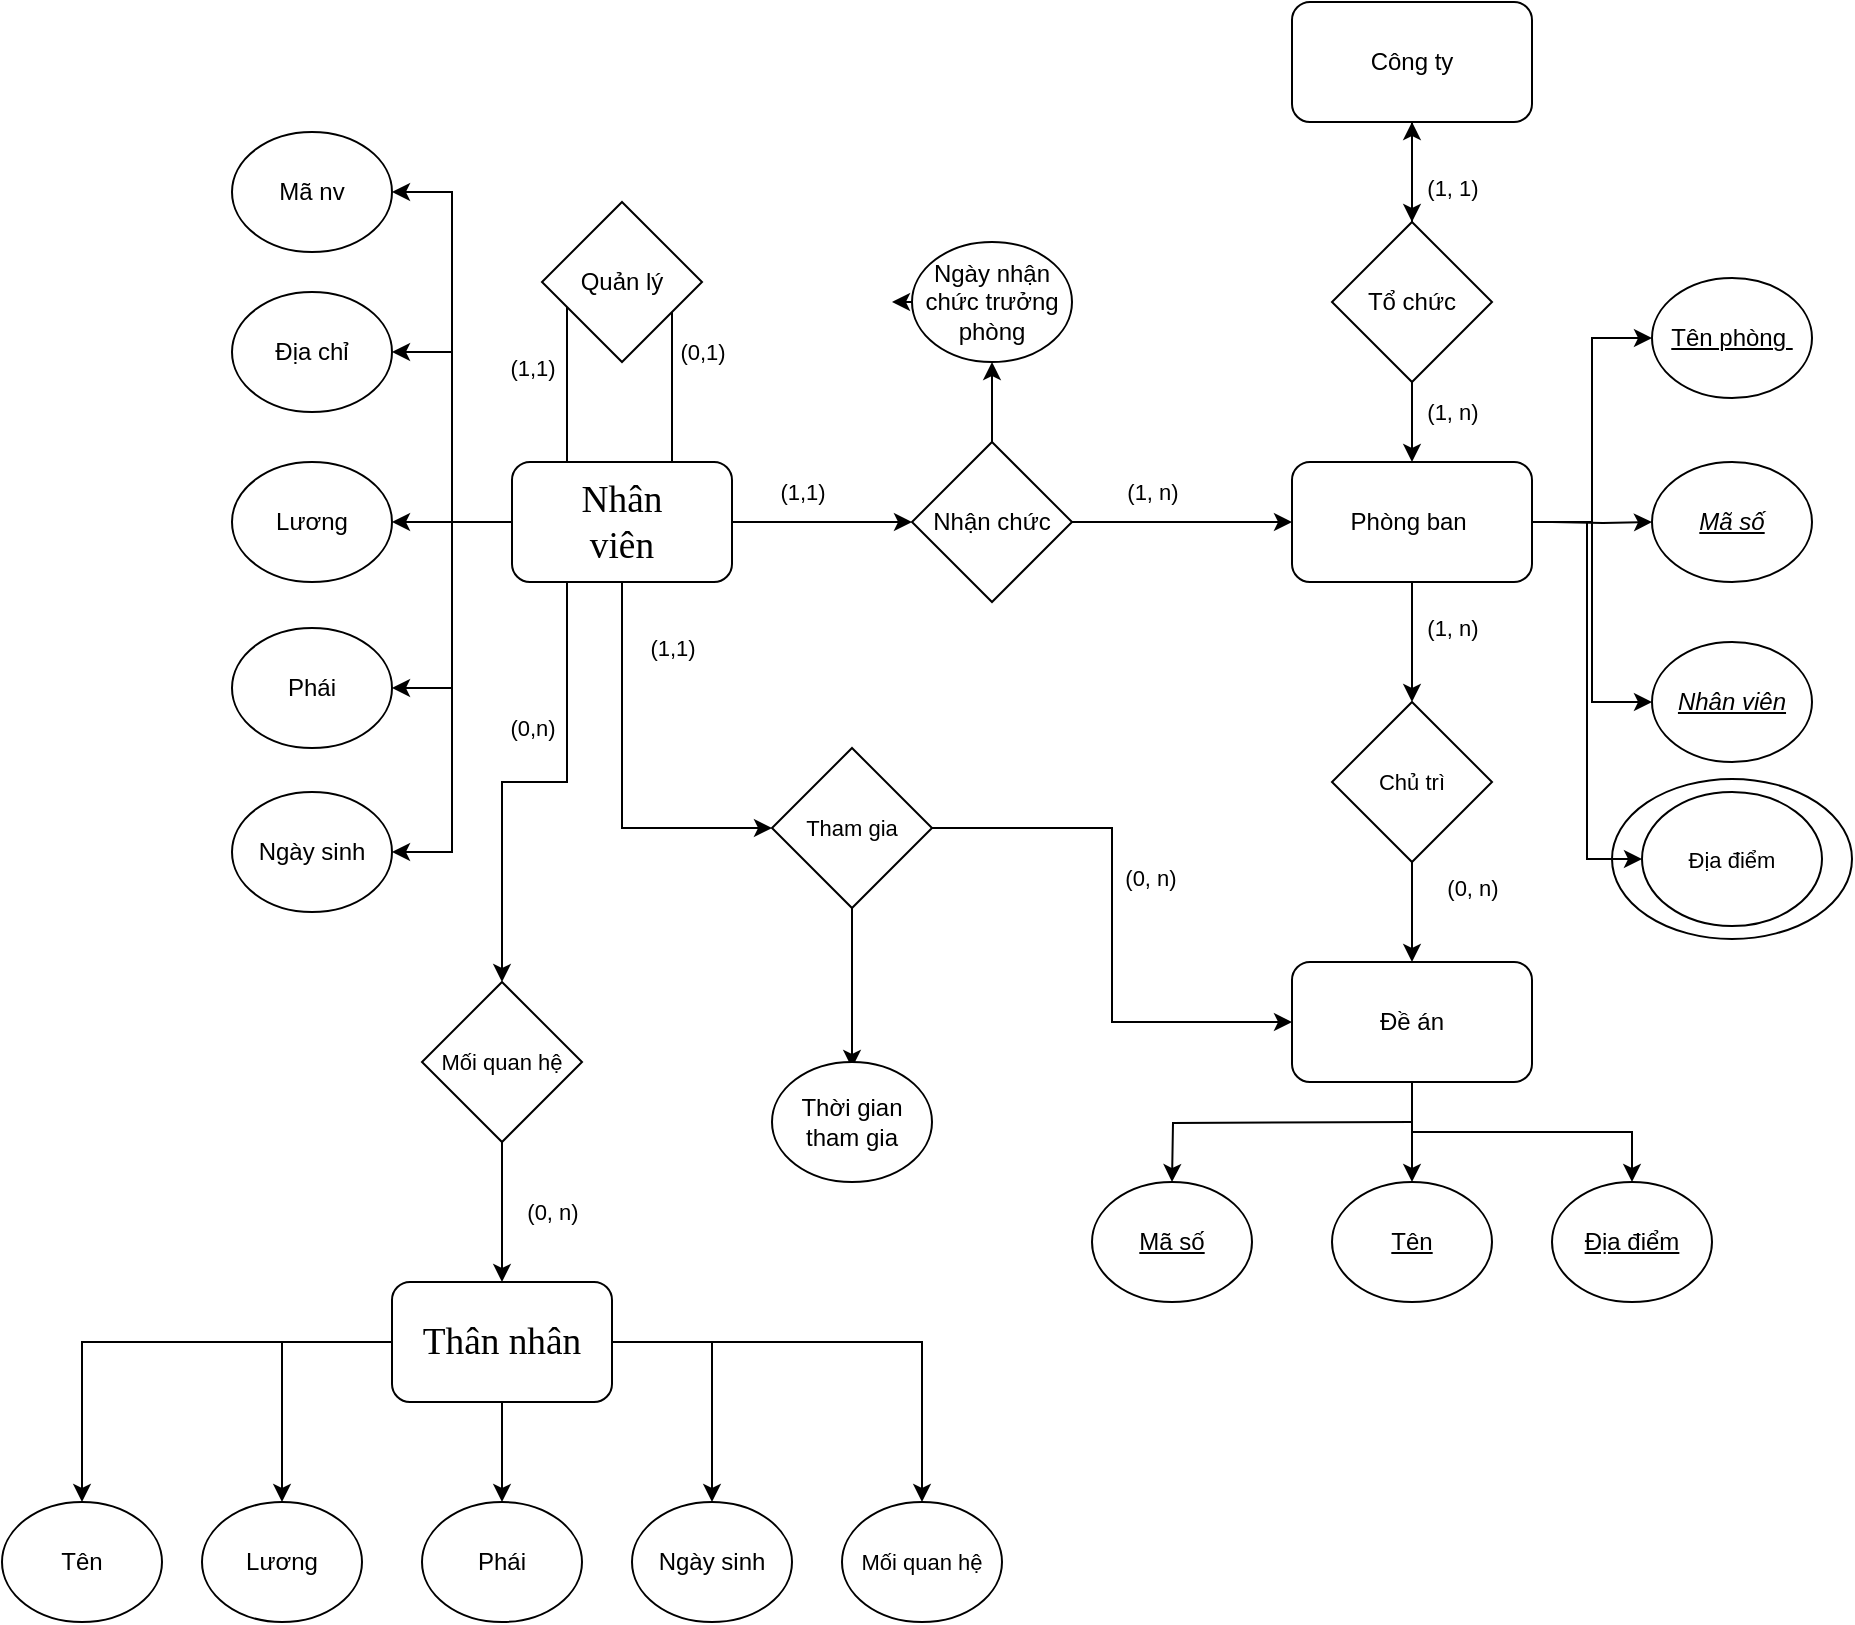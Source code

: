 <mxfile version="28.2.3">
  <diagram id="C5RBs43oDa-KdzZeNtuy" name="Page-1">
    <mxGraphModel dx="2316" dy="753" grid="1" gridSize="10" guides="1" tooltips="1" connect="1" arrows="1" fold="1" page="1" pageScale="1" pageWidth="827" pageHeight="1169" math="0" shadow="0">
      <root>
        <mxCell id="WIyWlLk6GJQsqaUBKTNV-0" />
        <mxCell id="WIyWlLk6GJQsqaUBKTNV-1" parent="WIyWlLk6GJQsqaUBKTNV-0" />
        <mxCell id="ZmpBna1umY-bwQ5UeYMQ-98" value="" style="ellipse;whiteSpace=wrap;html=1;fontFamily=Helvetica;fontSize=11;fontColor=default;labelBackgroundColor=default;" vertex="1" parent="WIyWlLk6GJQsqaUBKTNV-1">
          <mxGeometry x="670" y="428.5" width="120" height="80" as="geometry" />
        </mxCell>
        <mxCell id="ZmpBna1umY-bwQ5UeYMQ-10" value="" style="edgeStyle=orthogonalEdgeStyle;rounded=0;orthogonalLoop=1;jettySize=auto;html=1;" edge="1" parent="WIyWlLk6GJQsqaUBKTNV-1" target="ZmpBna1umY-bwQ5UeYMQ-7">
          <mxGeometry relative="1" as="geometry">
            <mxPoint x="640" y="300" as="sourcePoint" />
          </mxGeometry>
        </mxCell>
        <mxCell id="ZmpBna1umY-bwQ5UeYMQ-11" style="edgeStyle=orthogonalEdgeStyle;rounded=0;orthogonalLoop=1;jettySize=auto;html=1;entryX=0;entryY=0.5;entryDx=0;entryDy=0;" edge="1" parent="WIyWlLk6GJQsqaUBKTNV-1" source="ZmpBna1umY-bwQ5UeYMQ-0" target="ZmpBna1umY-bwQ5UeYMQ-6">
          <mxGeometry relative="1" as="geometry" />
        </mxCell>
        <mxCell id="ZmpBna1umY-bwQ5UeYMQ-12" style="edgeStyle=orthogonalEdgeStyle;rounded=0;orthogonalLoop=1;jettySize=auto;html=1;entryX=0;entryY=0.5;entryDx=0;entryDy=0;" edge="1" parent="WIyWlLk6GJQsqaUBKTNV-1" source="ZmpBna1umY-bwQ5UeYMQ-0" target="ZmpBna1umY-bwQ5UeYMQ-8">
          <mxGeometry relative="1" as="geometry" />
        </mxCell>
        <mxCell id="ZmpBna1umY-bwQ5UeYMQ-34" style="edgeStyle=orthogonalEdgeStyle;shape=connector;rounded=0;orthogonalLoop=1;jettySize=auto;html=1;strokeColor=default;align=center;verticalAlign=middle;fontFamily=Helvetica;fontSize=11;fontColor=default;labelBackgroundColor=default;endArrow=classic;" edge="1" parent="WIyWlLk6GJQsqaUBKTNV-1" source="ZmpBna1umY-bwQ5UeYMQ-0">
          <mxGeometry relative="1" as="geometry">
            <mxPoint x="570" y="390" as="targetPoint" />
          </mxGeometry>
        </mxCell>
        <mxCell id="ZmpBna1umY-bwQ5UeYMQ-97" style="edgeStyle=orthogonalEdgeStyle;shape=connector;rounded=0;orthogonalLoop=1;jettySize=auto;html=1;entryX=0;entryY=0.5;entryDx=0;entryDy=0;strokeColor=default;align=center;verticalAlign=middle;fontFamily=Helvetica;fontSize=11;fontColor=default;labelBackgroundColor=default;endArrow=classic;" edge="1" parent="WIyWlLk6GJQsqaUBKTNV-1" source="ZmpBna1umY-bwQ5UeYMQ-0" target="ZmpBna1umY-bwQ5UeYMQ-96">
          <mxGeometry relative="1" as="geometry" />
        </mxCell>
        <mxCell id="ZmpBna1umY-bwQ5UeYMQ-0" value="Phòng ban&amp;nbsp;" style="rounded=1;whiteSpace=wrap;html=1;" vertex="1" parent="WIyWlLk6GJQsqaUBKTNV-1">
          <mxGeometry x="510" y="270" width="120" height="60" as="geometry" />
        </mxCell>
        <mxCell id="ZmpBna1umY-bwQ5UeYMQ-42" value="" style="edgeStyle=orthogonalEdgeStyle;shape=connector;rounded=0;orthogonalLoop=1;jettySize=auto;html=1;strokeColor=default;align=center;verticalAlign=middle;fontFamily=Helvetica;fontSize=11;fontColor=default;labelBackgroundColor=default;endArrow=classic;" edge="1" parent="WIyWlLk6GJQsqaUBKTNV-1" source="ZmpBna1umY-bwQ5UeYMQ-1" target="ZmpBna1umY-bwQ5UeYMQ-39">
          <mxGeometry relative="1" as="geometry">
            <Array as="points">
              <mxPoint x="570" y="610" />
              <mxPoint x="570" y="610" />
            </Array>
          </mxGeometry>
        </mxCell>
        <mxCell id="ZmpBna1umY-bwQ5UeYMQ-45" style="edgeStyle=orthogonalEdgeStyle;shape=connector;rounded=0;orthogonalLoop=1;jettySize=auto;html=1;exitX=0.5;exitY=1;exitDx=0;exitDy=0;strokeColor=default;align=center;verticalAlign=middle;fontFamily=Helvetica;fontSize=11;fontColor=default;labelBackgroundColor=default;endArrow=classic;" edge="1" parent="WIyWlLk6GJQsqaUBKTNV-1" source="ZmpBna1umY-bwQ5UeYMQ-1" target="ZmpBna1umY-bwQ5UeYMQ-41">
          <mxGeometry relative="1" as="geometry" />
        </mxCell>
        <mxCell id="ZmpBna1umY-bwQ5UeYMQ-46" style="edgeStyle=orthogonalEdgeStyle;shape=connector;rounded=0;orthogonalLoop=1;jettySize=auto;html=1;strokeColor=default;align=center;verticalAlign=middle;fontFamily=Helvetica;fontSize=11;fontColor=default;labelBackgroundColor=default;endArrow=classic;" edge="1" parent="WIyWlLk6GJQsqaUBKTNV-1">
          <mxGeometry relative="1" as="geometry">
            <mxPoint x="450" y="630" as="targetPoint" />
            <mxPoint x="570" y="600" as="sourcePoint" />
          </mxGeometry>
        </mxCell>
        <mxCell id="ZmpBna1umY-bwQ5UeYMQ-1" value="Đề án" style="rounded=1;whiteSpace=wrap;html=1;" vertex="1" parent="WIyWlLk6GJQsqaUBKTNV-1">
          <mxGeometry x="510" y="520" width="120" height="60" as="geometry" />
        </mxCell>
        <mxCell id="ZmpBna1umY-bwQ5UeYMQ-15" style="edgeStyle=orthogonalEdgeStyle;rounded=0;orthogonalLoop=1;jettySize=auto;html=1;" edge="1" parent="WIyWlLk6GJQsqaUBKTNV-1" source="ZmpBna1umY-bwQ5UeYMQ-2" target="ZmpBna1umY-bwQ5UeYMQ-14">
          <mxGeometry relative="1" as="geometry" />
        </mxCell>
        <mxCell id="ZmpBna1umY-bwQ5UeYMQ-52" value="" style="edgeStyle=orthogonalEdgeStyle;shape=connector;rounded=0;orthogonalLoop=1;jettySize=auto;html=1;strokeColor=default;align=center;verticalAlign=middle;fontFamily=Helvetica;fontSize=11;fontColor=default;labelBackgroundColor=default;endArrow=classic;" edge="1" parent="WIyWlLk6GJQsqaUBKTNV-1" source="ZmpBna1umY-bwQ5UeYMQ-2" target="ZmpBna1umY-bwQ5UeYMQ-49">
          <mxGeometry relative="1" as="geometry" />
        </mxCell>
        <mxCell id="ZmpBna1umY-bwQ5UeYMQ-53" style="edgeStyle=orthogonalEdgeStyle;shape=connector;rounded=0;orthogonalLoop=1;jettySize=auto;html=1;entryX=1;entryY=0.5;entryDx=0;entryDy=0;strokeColor=default;align=center;verticalAlign=middle;fontFamily=Helvetica;fontSize=11;fontColor=default;labelBackgroundColor=default;endArrow=classic;" edge="1" parent="WIyWlLk6GJQsqaUBKTNV-1" source="ZmpBna1umY-bwQ5UeYMQ-2" target="ZmpBna1umY-bwQ5UeYMQ-48">
          <mxGeometry relative="1" as="geometry" />
        </mxCell>
        <mxCell id="ZmpBna1umY-bwQ5UeYMQ-54" style="edgeStyle=orthogonalEdgeStyle;shape=connector;rounded=0;orthogonalLoop=1;jettySize=auto;html=1;entryX=1;entryY=0.5;entryDx=0;entryDy=0;strokeColor=default;align=center;verticalAlign=middle;fontFamily=Helvetica;fontSize=11;fontColor=default;labelBackgroundColor=default;endArrow=classic;" edge="1" parent="WIyWlLk6GJQsqaUBKTNV-1" source="ZmpBna1umY-bwQ5UeYMQ-2" target="ZmpBna1umY-bwQ5UeYMQ-50">
          <mxGeometry relative="1" as="geometry" />
        </mxCell>
        <mxCell id="ZmpBna1umY-bwQ5UeYMQ-55" style="edgeStyle=orthogonalEdgeStyle;shape=connector;rounded=0;orthogonalLoop=1;jettySize=auto;html=1;entryX=1;entryY=0.5;entryDx=0;entryDy=0;strokeColor=default;align=center;verticalAlign=middle;fontFamily=Helvetica;fontSize=11;fontColor=default;labelBackgroundColor=default;endArrow=classic;" edge="1" parent="WIyWlLk6GJQsqaUBKTNV-1" source="ZmpBna1umY-bwQ5UeYMQ-2" target="ZmpBna1umY-bwQ5UeYMQ-47">
          <mxGeometry relative="1" as="geometry" />
        </mxCell>
        <mxCell id="ZmpBna1umY-bwQ5UeYMQ-56" style="edgeStyle=orthogonalEdgeStyle;shape=connector;rounded=0;orthogonalLoop=1;jettySize=auto;html=1;entryX=1;entryY=0.5;entryDx=0;entryDy=0;strokeColor=default;align=center;verticalAlign=middle;fontFamily=Helvetica;fontSize=11;fontColor=default;labelBackgroundColor=default;endArrow=classic;" edge="1" parent="WIyWlLk6GJQsqaUBKTNV-1" source="ZmpBna1umY-bwQ5UeYMQ-2" target="ZmpBna1umY-bwQ5UeYMQ-51">
          <mxGeometry relative="1" as="geometry" />
        </mxCell>
        <mxCell id="ZmpBna1umY-bwQ5UeYMQ-59" style="edgeStyle=orthogonalEdgeStyle;shape=connector;rounded=0;orthogonalLoop=1;jettySize=auto;html=1;entryX=0;entryY=0.5;entryDx=0;entryDy=0;strokeColor=default;align=center;verticalAlign=middle;fontFamily=Helvetica;fontSize=11;fontColor=default;labelBackgroundColor=default;endArrow=classic;" edge="1" parent="WIyWlLk6GJQsqaUBKTNV-1" source="ZmpBna1umY-bwQ5UeYMQ-2" target="ZmpBna1umY-bwQ5UeYMQ-58">
          <mxGeometry relative="1" as="geometry">
            <Array as="points">
              <mxPoint x="175" y="453" />
            </Array>
          </mxGeometry>
        </mxCell>
        <mxCell id="ZmpBna1umY-bwQ5UeYMQ-70" style="edgeStyle=orthogonalEdgeStyle;shape=connector;rounded=0;orthogonalLoop=1;jettySize=auto;html=1;entryX=0;entryY=0.5;entryDx=0;entryDy=0;strokeColor=default;align=center;verticalAlign=middle;fontFamily=Helvetica;fontSize=11;fontColor=default;labelBackgroundColor=default;endArrow=classic;exitX=0.25;exitY=0;exitDx=0;exitDy=0;" edge="1" parent="WIyWlLk6GJQsqaUBKTNV-1" source="ZmpBna1umY-bwQ5UeYMQ-2" target="ZmpBna1umY-bwQ5UeYMQ-68">
          <mxGeometry relative="1" as="geometry">
            <Array as="points">
              <mxPoint x="147" y="180" />
            </Array>
          </mxGeometry>
        </mxCell>
        <mxCell id="ZmpBna1umY-bwQ5UeYMQ-73" style="edgeStyle=orthogonalEdgeStyle;shape=connector;rounded=0;orthogonalLoop=1;jettySize=auto;html=1;entryX=1;entryY=0.5;entryDx=0;entryDy=0;strokeColor=default;align=center;verticalAlign=middle;fontFamily=Helvetica;fontSize=11;fontColor=default;labelBackgroundColor=default;endArrow=classic;" edge="1" parent="WIyWlLk6GJQsqaUBKTNV-1" source="ZmpBna1umY-bwQ5UeYMQ-2" target="ZmpBna1umY-bwQ5UeYMQ-68">
          <mxGeometry relative="1" as="geometry">
            <Array as="points">
              <mxPoint x="200" y="180" />
            </Array>
          </mxGeometry>
        </mxCell>
        <mxCell id="ZmpBna1umY-bwQ5UeYMQ-80" style="edgeStyle=orthogonalEdgeStyle;shape=connector;rounded=0;orthogonalLoop=1;jettySize=auto;html=1;exitX=0.25;exitY=1;exitDx=0;exitDy=0;entryX=0.5;entryY=0;entryDx=0;entryDy=0;strokeColor=default;align=center;verticalAlign=middle;fontFamily=Helvetica;fontSize=11;fontColor=default;labelBackgroundColor=default;endArrow=classic;" edge="1" parent="WIyWlLk6GJQsqaUBKTNV-1" source="ZmpBna1umY-bwQ5UeYMQ-2" target="ZmpBna1umY-bwQ5UeYMQ-79">
          <mxGeometry relative="1" as="geometry" />
        </mxCell>
        <mxCell id="ZmpBna1umY-bwQ5UeYMQ-2" value="&lt;span style=&quot;font-family: &amp;quot;Times New Roman&amp;quot;, serif; font-size: 18.667px;&quot;&gt;Nhân&lt;/span&gt;&lt;br style=&quot;font-family: &amp;quot;Times New Roman&amp;quot;, serif; font-size: 18.667px;&quot;&gt;&lt;span style=&quot;font-family: &amp;quot;Times New Roman&amp;quot;, serif; font-size: 18.667px;&quot;&gt;viên&lt;/span&gt;" style="rounded=1;whiteSpace=wrap;html=1;" vertex="1" parent="WIyWlLk6GJQsqaUBKTNV-1">
          <mxGeometry x="120" y="270" width="110" height="60" as="geometry" />
        </mxCell>
        <mxCell id="ZmpBna1umY-bwQ5UeYMQ-6" value="&lt;u&gt;Tên phòng&amp;nbsp;&lt;/u&gt;" style="ellipse;whiteSpace=wrap;html=1;" vertex="1" parent="WIyWlLk6GJQsqaUBKTNV-1">
          <mxGeometry x="690" y="178" width="80" height="60" as="geometry" />
        </mxCell>
        <mxCell id="ZmpBna1umY-bwQ5UeYMQ-7" value="&lt;i&gt;&lt;u&gt;Mã số&lt;/u&gt;&lt;/i&gt;" style="ellipse;whiteSpace=wrap;html=1;" vertex="1" parent="WIyWlLk6GJQsqaUBKTNV-1">
          <mxGeometry x="690" y="270" width="80" height="60" as="geometry" />
        </mxCell>
        <mxCell id="ZmpBna1umY-bwQ5UeYMQ-8" value="&lt;i&gt;&lt;u&gt;Nhân viên&lt;/u&gt;&lt;/i&gt;" style="ellipse;whiteSpace=wrap;html=1;" vertex="1" parent="WIyWlLk6GJQsqaUBKTNV-1">
          <mxGeometry x="690" y="360" width="80" height="60" as="geometry" />
        </mxCell>
        <mxCell id="ZmpBna1umY-bwQ5UeYMQ-16" style="edgeStyle=orthogonalEdgeStyle;rounded=0;orthogonalLoop=1;jettySize=auto;html=1;entryX=0;entryY=0.5;entryDx=0;entryDy=0;" edge="1" parent="WIyWlLk6GJQsqaUBKTNV-1" source="ZmpBna1umY-bwQ5UeYMQ-14" target="ZmpBna1umY-bwQ5UeYMQ-0">
          <mxGeometry relative="1" as="geometry">
            <mxPoint x="500" y="300" as="targetPoint" />
          </mxGeometry>
        </mxCell>
        <mxCell id="ZmpBna1umY-bwQ5UeYMQ-17" style="edgeStyle=orthogonalEdgeStyle;rounded=0;orthogonalLoop=1;jettySize=auto;html=1;" edge="1" parent="WIyWlLk6GJQsqaUBKTNV-1" source="ZmpBna1umY-bwQ5UeYMQ-14">
          <mxGeometry relative="1" as="geometry">
            <mxPoint x="360" y="220.0" as="targetPoint" />
          </mxGeometry>
        </mxCell>
        <mxCell id="ZmpBna1umY-bwQ5UeYMQ-14" value="Nhận chức" style="rhombus;whiteSpace=wrap;html=1;" vertex="1" parent="WIyWlLk6GJQsqaUBKTNV-1">
          <mxGeometry x="320" y="260" width="80" height="80" as="geometry" />
        </mxCell>
        <mxCell id="ZmpBna1umY-bwQ5UeYMQ-74" style="edgeStyle=orthogonalEdgeStyle;shape=connector;rounded=0;orthogonalLoop=1;jettySize=auto;html=1;exitX=0;exitY=0.5;exitDx=0;exitDy=0;strokeColor=default;align=center;verticalAlign=middle;fontFamily=Helvetica;fontSize=11;fontColor=default;labelBackgroundColor=default;endArrow=classic;" edge="1" parent="WIyWlLk6GJQsqaUBKTNV-1" source="ZmpBna1umY-bwQ5UeYMQ-20">
          <mxGeometry relative="1" as="geometry">
            <mxPoint x="310" y="190.588" as="targetPoint" />
          </mxGeometry>
        </mxCell>
        <mxCell id="ZmpBna1umY-bwQ5UeYMQ-20" value="Ngày nhận chức trưởng phòng" style="ellipse;whiteSpace=wrap;html=1;" vertex="1" parent="WIyWlLk6GJQsqaUBKTNV-1">
          <mxGeometry x="320" y="160" width="80" height="60" as="geometry" />
        </mxCell>
        <mxCell id="ZmpBna1umY-bwQ5UeYMQ-26" style="edgeStyle=orthogonalEdgeStyle;rounded=0;orthogonalLoop=1;jettySize=auto;html=1;" edge="1" parent="WIyWlLk6GJQsqaUBKTNV-1" source="ZmpBna1umY-bwQ5UeYMQ-25">
          <mxGeometry relative="1" as="geometry">
            <mxPoint x="570" y="150.0" as="targetPoint" />
            <Array as="points">
              <mxPoint x="570" y="120" />
            </Array>
          </mxGeometry>
        </mxCell>
        <mxCell id="ZmpBna1umY-bwQ5UeYMQ-25" value="Công ty" style="rounded=1;whiteSpace=wrap;html=1;" vertex="1" parent="WIyWlLk6GJQsqaUBKTNV-1">
          <mxGeometry x="510" y="40" width="120" height="60" as="geometry" />
        </mxCell>
        <mxCell id="ZmpBna1umY-bwQ5UeYMQ-28" value="" style="edgeStyle=orthogonalEdgeStyle;rounded=0;orthogonalLoop=1;jettySize=auto;html=1;" edge="1" parent="WIyWlLk6GJQsqaUBKTNV-1" source="ZmpBna1umY-bwQ5UeYMQ-27" target="ZmpBna1umY-bwQ5UeYMQ-0">
          <mxGeometry relative="1" as="geometry" />
        </mxCell>
        <mxCell id="ZmpBna1umY-bwQ5UeYMQ-27" value="Tổ chức" style="rhombus;whiteSpace=wrap;html=1;" vertex="1" parent="WIyWlLk6GJQsqaUBKTNV-1">
          <mxGeometry x="530" y="150" width="80" height="80" as="geometry" />
        </mxCell>
        <mxCell id="ZmpBna1umY-bwQ5UeYMQ-29" value="" style="edgeStyle=orthogonalEdgeStyle;rounded=0;orthogonalLoop=1;jettySize=auto;labelBorderColor=none;textShadow=0;convertToSvg=0;html=1;" edge="1" parent="WIyWlLk6GJQsqaUBKTNV-1" source="ZmpBna1umY-bwQ5UeYMQ-27" target="ZmpBna1umY-bwQ5UeYMQ-25">
          <mxGeometry relative="1" as="geometry" />
        </mxCell>
        <mxCell id="ZmpBna1umY-bwQ5UeYMQ-31" value="(1,1)" style="text;html=1;align=center;verticalAlign=middle;resizable=0;points=[];autosize=1;strokeColor=none;fillColor=none;fontFamily=Helvetica;fontSize=11;fontColor=default;labelBackgroundColor=default;" vertex="1" parent="WIyWlLk6GJQsqaUBKTNV-1">
          <mxGeometry x="240" y="270" width="50" height="30" as="geometry" />
        </mxCell>
        <mxCell id="ZmpBna1umY-bwQ5UeYMQ-32" value="(1, n)" style="text;html=1;align=center;verticalAlign=middle;resizable=0;points=[];autosize=1;strokeColor=none;fillColor=none;fontFamily=Helvetica;fontSize=11;fontColor=default;labelBackgroundColor=default;" vertex="1" parent="WIyWlLk6GJQsqaUBKTNV-1">
          <mxGeometry x="415" y="270" width="50" height="30" as="geometry" />
        </mxCell>
        <mxCell id="ZmpBna1umY-bwQ5UeYMQ-36" value="" style="edgeStyle=orthogonalEdgeStyle;shape=connector;rounded=0;orthogonalLoop=1;jettySize=auto;html=1;strokeColor=default;align=center;verticalAlign=middle;fontFamily=Helvetica;fontSize=11;fontColor=default;labelBackgroundColor=default;endArrow=classic;" edge="1" parent="WIyWlLk6GJQsqaUBKTNV-1" source="ZmpBna1umY-bwQ5UeYMQ-35" target="ZmpBna1umY-bwQ5UeYMQ-1">
          <mxGeometry relative="1" as="geometry" />
        </mxCell>
        <mxCell id="ZmpBna1umY-bwQ5UeYMQ-35" value="Chủ trì" style="rhombus;whiteSpace=wrap;html=1;fontFamily=Helvetica;fontSize=11;fontColor=default;labelBackgroundColor=default;" vertex="1" parent="WIyWlLk6GJQsqaUBKTNV-1">
          <mxGeometry x="530" y="390" width="80" height="80" as="geometry" />
        </mxCell>
        <mxCell id="ZmpBna1umY-bwQ5UeYMQ-37" value="(1, n)" style="text;html=1;align=center;verticalAlign=middle;resizable=0;points=[];autosize=1;strokeColor=none;fillColor=none;fontFamily=Helvetica;fontSize=11;fontColor=default;labelBackgroundColor=default;" vertex="1" parent="WIyWlLk6GJQsqaUBKTNV-1">
          <mxGeometry x="565" y="338" width="50" height="30" as="geometry" />
        </mxCell>
        <mxCell id="ZmpBna1umY-bwQ5UeYMQ-38" value="(0, n)" style="text;html=1;align=center;verticalAlign=middle;resizable=0;points=[];autosize=1;strokeColor=none;fillColor=none;fontFamily=Helvetica;fontSize=11;fontColor=default;labelBackgroundColor=default;" vertex="1" parent="WIyWlLk6GJQsqaUBKTNV-1">
          <mxGeometry x="575" y="468" width="50" height="30" as="geometry" />
        </mxCell>
        <mxCell id="ZmpBna1umY-bwQ5UeYMQ-39" value="&lt;u&gt;Tên&lt;/u&gt;" style="ellipse;whiteSpace=wrap;html=1;" vertex="1" parent="WIyWlLk6GJQsqaUBKTNV-1">
          <mxGeometry x="530" y="630" width="80" height="60" as="geometry" />
        </mxCell>
        <mxCell id="ZmpBna1umY-bwQ5UeYMQ-40" value="&lt;u&gt;Mã số&lt;/u&gt;" style="ellipse;whiteSpace=wrap;html=1;" vertex="1" parent="WIyWlLk6GJQsqaUBKTNV-1">
          <mxGeometry x="410" y="630" width="80" height="60" as="geometry" />
        </mxCell>
        <mxCell id="ZmpBna1umY-bwQ5UeYMQ-41" value="&lt;u&gt;Địa điểm&lt;/u&gt;" style="ellipse;whiteSpace=wrap;html=1;" vertex="1" parent="WIyWlLk6GJQsqaUBKTNV-1">
          <mxGeometry x="640" y="630" width="80" height="60" as="geometry" />
        </mxCell>
        <mxCell id="ZmpBna1umY-bwQ5UeYMQ-47" value="Mã nv" style="ellipse;whiteSpace=wrap;html=1;" vertex="1" parent="WIyWlLk6GJQsqaUBKTNV-1">
          <mxGeometry x="-20" y="105" width="80" height="60" as="geometry" />
        </mxCell>
        <mxCell id="ZmpBna1umY-bwQ5UeYMQ-48" value="Địa chỉ" style="ellipse;whiteSpace=wrap;html=1;" vertex="1" parent="WIyWlLk6GJQsqaUBKTNV-1">
          <mxGeometry x="-20" y="185" width="80" height="60" as="geometry" />
        </mxCell>
        <mxCell id="ZmpBna1umY-bwQ5UeYMQ-49" value="Lương" style="ellipse;whiteSpace=wrap;html=1;" vertex="1" parent="WIyWlLk6GJQsqaUBKTNV-1">
          <mxGeometry x="-20" y="270" width="80" height="60" as="geometry" />
        </mxCell>
        <mxCell id="ZmpBna1umY-bwQ5UeYMQ-50" value="Phái" style="ellipse;whiteSpace=wrap;html=1;" vertex="1" parent="WIyWlLk6GJQsqaUBKTNV-1">
          <mxGeometry x="-20" y="353" width="80" height="60" as="geometry" />
        </mxCell>
        <mxCell id="ZmpBna1umY-bwQ5UeYMQ-51" value="Ngày sinh" style="ellipse;whiteSpace=wrap;html=1;" vertex="1" parent="WIyWlLk6GJQsqaUBKTNV-1">
          <mxGeometry x="-20" y="435" width="80" height="60" as="geometry" />
        </mxCell>
        <mxCell id="ZmpBna1umY-bwQ5UeYMQ-60" style="edgeStyle=orthogonalEdgeStyle;shape=connector;rounded=0;orthogonalLoop=1;jettySize=auto;html=1;entryX=0;entryY=0.5;entryDx=0;entryDy=0;strokeColor=default;align=center;verticalAlign=middle;fontFamily=Helvetica;fontSize=11;fontColor=default;labelBackgroundColor=default;endArrow=classic;" edge="1" parent="WIyWlLk6GJQsqaUBKTNV-1" source="ZmpBna1umY-bwQ5UeYMQ-58" target="ZmpBna1umY-bwQ5UeYMQ-1">
          <mxGeometry relative="1" as="geometry" />
        </mxCell>
        <mxCell id="ZmpBna1umY-bwQ5UeYMQ-64" value="" style="edgeStyle=orthogonalEdgeStyle;shape=connector;rounded=0;orthogonalLoop=1;jettySize=auto;html=1;strokeColor=default;align=center;verticalAlign=middle;fontFamily=Helvetica;fontSize=11;fontColor=default;labelBackgroundColor=default;endArrow=classic;" edge="1" parent="WIyWlLk6GJQsqaUBKTNV-1" source="ZmpBna1umY-bwQ5UeYMQ-58">
          <mxGeometry relative="1" as="geometry">
            <mxPoint x="290" y="573.0" as="targetPoint" />
          </mxGeometry>
        </mxCell>
        <mxCell id="ZmpBna1umY-bwQ5UeYMQ-58" value="Tham gia" style="rhombus;whiteSpace=wrap;html=1;fontFamily=Helvetica;fontSize=11;fontColor=default;labelBackgroundColor=default;" vertex="1" parent="WIyWlLk6GJQsqaUBKTNV-1">
          <mxGeometry x="250" y="413" width="80" height="80" as="geometry" />
        </mxCell>
        <mxCell id="ZmpBna1umY-bwQ5UeYMQ-61" value="(1,1)" style="text;html=1;align=center;verticalAlign=middle;resizable=0;points=[];autosize=1;strokeColor=none;fillColor=none;fontFamily=Helvetica;fontSize=11;fontColor=default;labelBackgroundColor=default;" vertex="1" parent="WIyWlLk6GJQsqaUBKTNV-1">
          <mxGeometry x="175" y="348" width="50" height="30" as="geometry" />
        </mxCell>
        <mxCell id="ZmpBna1umY-bwQ5UeYMQ-62" value="(0, n)" style="text;html=1;align=center;verticalAlign=middle;resizable=0;points=[];autosize=1;strokeColor=none;fillColor=none;fontFamily=Helvetica;fontSize=11;fontColor=default;labelBackgroundColor=default;" vertex="1" parent="WIyWlLk6GJQsqaUBKTNV-1">
          <mxGeometry x="414" y="463" width="50" height="30" as="geometry" />
        </mxCell>
        <mxCell id="ZmpBna1umY-bwQ5UeYMQ-65" value="Thời gian tham gia" style="ellipse;whiteSpace=wrap;html=1;" vertex="1" parent="WIyWlLk6GJQsqaUBKTNV-1">
          <mxGeometry x="250" y="570" width="80" height="60" as="geometry" />
        </mxCell>
        <mxCell id="ZmpBna1umY-bwQ5UeYMQ-68" value="Quản lý" style="rhombus;whiteSpace=wrap;html=1;" vertex="1" parent="WIyWlLk6GJQsqaUBKTNV-1">
          <mxGeometry x="135" y="140" width="80" height="80" as="geometry" />
        </mxCell>
        <mxCell id="ZmpBna1umY-bwQ5UeYMQ-75" value="(1,1)" style="text;html=1;align=center;verticalAlign=middle;resizable=0;points=[];autosize=1;strokeColor=none;fillColor=none;fontFamily=Helvetica;fontSize=11;fontColor=default;labelBackgroundColor=default;" vertex="1" parent="WIyWlLk6GJQsqaUBKTNV-1">
          <mxGeometry x="105" y="208" width="50" height="30" as="geometry" />
        </mxCell>
        <mxCell id="ZmpBna1umY-bwQ5UeYMQ-76" value="(0,1)" style="text;html=1;align=center;verticalAlign=middle;resizable=0;points=[];autosize=1;strokeColor=none;fillColor=none;fontFamily=Helvetica;fontSize=11;fontColor=default;labelBackgroundColor=default;" vertex="1" parent="WIyWlLk6GJQsqaUBKTNV-1">
          <mxGeometry x="190" y="200" width="50" height="30" as="geometry" />
        </mxCell>
        <mxCell id="ZmpBna1umY-bwQ5UeYMQ-90" value="" style="edgeStyle=orthogonalEdgeStyle;shape=connector;rounded=0;orthogonalLoop=1;jettySize=auto;html=1;strokeColor=default;align=center;verticalAlign=middle;fontFamily=Helvetica;fontSize=11;fontColor=default;labelBackgroundColor=default;endArrow=classic;" edge="1" parent="WIyWlLk6GJQsqaUBKTNV-1" source="ZmpBna1umY-bwQ5UeYMQ-77" target="ZmpBna1umY-bwQ5UeYMQ-85">
          <mxGeometry relative="1" as="geometry" />
        </mxCell>
        <mxCell id="ZmpBna1umY-bwQ5UeYMQ-91" style="edgeStyle=orthogonalEdgeStyle;shape=connector;rounded=0;orthogonalLoop=1;jettySize=auto;html=1;entryX=0.5;entryY=0;entryDx=0;entryDy=0;strokeColor=default;align=center;verticalAlign=middle;fontFamily=Helvetica;fontSize=11;fontColor=default;labelBackgroundColor=default;endArrow=classic;" edge="1" parent="WIyWlLk6GJQsqaUBKTNV-1" source="ZmpBna1umY-bwQ5UeYMQ-77" target="ZmpBna1umY-bwQ5UeYMQ-87">
          <mxGeometry relative="1" as="geometry" />
        </mxCell>
        <mxCell id="ZmpBna1umY-bwQ5UeYMQ-92" style="edgeStyle=orthogonalEdgeStyle;shape=connector;rounded=0;orthogonalLoop=1;jettySize=auto;html=1;entryX=0.5;entryY=0;entryDx=0;entryDy=0;strokeColor=default;align=center;verticalAlign=middle;fontFamily=Helvetica;fontSize=11;fontColor=default;labelBackgroundColor=default;endArrow=classic;" edge="1" parent="WIyWlLk6GJQsqaUBKTNV-1" source="ZmpBna1umY-bwQ5UeYMQ-77" target="ZmpBna1umY-bwQ5UeYMQ-88">
          <mxGeometry relative="1" as="geometry" />
        </mxCell>
        <mxCell id="ZmpBna1umY-bwQ5UeYMQ-93" style="edgeStyle=orthogonalEdgeStyle;shape=connector;rounded=0;orthogonalLoop=1;jettySize=auto;html=1;entryX=0.5;entryY=0;entryDx=0;entryDy=0;strokeColor=default;align=center;verticalAlign=middle;fontFamily=Helvetica;fontSize=11;fontColor=default;labelBackgroundColor=default;endArrow=classic;" edge="1" parent="WIyWlLk6GJQsqaUBKTNV-1" source="ZmpBna1umY-bwQ5UeYMQ-77" target="ZmpBna1umY-bwQ5UeYMQ-84">
          <mxGeometry relative="1" as="geometry" />
        </mxCell>
        <mxCell id="ZmpBna1umY-bwQ5UeYMQ-94" style="edgeStyle=orthogonalEdgeStyle;shape=connector;rounded=0;orthogonalLoop=1;jettySize=auto;html=1;entryX=0.5;entryY=0;entryDx=0;entryDy=0;strokeColor=default;align=center;verticalAlign=middle;fontFamily=Helvetica;fontSize=11;fontColor=default;labelBackgroundColor=default;endArrow=classic;" edge="1" parent="WIyWlLk6GJQsqaUBKTNV-1" source="ZmpBna1umY-bwQ5UeYMQ-77" target="ZmpBna1umY-bwQ5UeYMQ-86">
          <mxGeometry relative="1" as="geometry" />
        </mxCell>
        <mxCell id="ZmpBna1umY-bwQ5UeYMQ-77" value="&lt;font face=&quot;Times New Roman, serif&quot;&gt;&lt;span style=&quot;font-size: 18.667px;&quot;&gt;Thân nhân&lt;/span&gt;&lt;/font&gt;" style="rounded=1;whiteSpace=wrap;html=1;" vertex="1" parent="WIyWlLk6GJQsqaUBKTNV-1">
          <mxGeometry x="60" y="680" width="110" height="60" as="geometry" />
        </mxCell>
        <mxCell id="ZmpBna1umY-bwQ5UeYMQ-81" style="edgeStyle=orthogonalEdgeStyle;shape=connector;rounded=0;orthogonalLoop=1;jettySize=auto;html=1;entryX=0.5;entryY=0;entryDx=0;entryDy=0;strokeColor=default;align=center;verticalAlign=middle;fontFamily=Helvetica;fontSize=11;fontColor=default;labelBackgroundColor=default;endArrow=classic;" edge="1" parent="WIyWlLk6GJQsqaUBKTNV-1" source="ZmpBna1umY-bwQ5UeYMQ-79" target="ZmpBna1umY-bwQ5UeYMQ-77">
          <mxGeometry relative="1" as="geometry" />
        </mxCell>
        <mxCell id="ZmpBna1umY-bwQ5UeYMQ-79" value="Mối quan hệ" style="rhombus;whiteSpace=wrap;html=1;fontFamily=Helvetica;fontSize=11;fontColor=default;labelBackgroundColor=default;" vertex="1" parent="WIyWlLk6GJQsqaUBKTNV-1">
          <mxGeometry x="75" y="530" width="80" height="80" as="geometry" />
        </mxCell>
        <mxCell id="ZmpBna1umY-bwQ5UeYMQ-82" value="(0,n)" style="text;html=1;align=center;verticalAlign=middle;resizable=0;points=[];autosize=1;strokeColor=none;fillColor=none;fontFamily=Helvetica;fontSize=11;fontColor=default;labelBackgroundColor=default;" vertex="1" parent="WIyWlLk6GJQsqaUBKTNV-1">
          <mxGeometry x="105" y="388" width="50" height="30" as="geometry" />
        </mxCell>
        <mxCell id="ZmpBna1umY-bwQ5UeYMQ-83" value="(0, n)" style="text;html=1;align=center;verticalAlign=middle;resizable=0;points=[];autosize=1;strokeColor=none;fillColor=none;fontFamily=Helvetica;fontSize=11;fontColor=default;labelBackgroundColor=default;" vertex="1" parent="WIyWlLk6GJQsqaUBKTNV-1">
          <mxGeometry x="115" y="630" width="50" height="30" as="geometry" />
        </mxCell>
        <mxCell id="ZmpBna1umY-bwQ5UeYMQ-84" value="Lương" style="ellipse;whiteSpace=wrap;html=1;" vertex="1" parent="WIyWlLk6GJQsqaUBKTNV-1">
          <mxGeometry x="-35" y="790" width="80" height="60" as="geometry" />
        </mxCell>
        <mxCell id="ZmpBna1umY-bwQ5UeYMQ-85" value="Phái" style="ellipse;whiteSpace=wrap;html=1;" vertex="1" parent="WIyWlLk6GJQsqaUBKTNV-1">
          <mxGeometry x="75" y="790" width="80" height="60" as="geometry" />
        </mxCell>
        <mxCell id="ZmpBna1umY-bwQ5UeYMQ-86" value="Tên" style="ellipse;whiteSpace=wrap;html=1;" vertex="1" parent="WIyWlLk6GJQsqaUBKTNV-1">
          <mxGeometry x="-135" y="790" width="80" height="60" as="geometry" />
        </mxCell>
        <mxCell id="ZmpBna1umY-bwQ5UeYMQ-87" value="Ngày sinh" style="ellipse;whiteSpace=wrap;html=1;" vertex="1" parent="WIyWlLk6GJQsqaUBKTNV-1">
          <mxGeometry x="180" y="790" width="80" height="60" as="geometry" />
        </mxCell>
        <mxCell id="ZmpBna1umY-bwQ5UeYMQ-88" value="&lt;span style=&quot;font-size: 11px; background-color: rgb(255, 255, 255);&quot;&gt;Mối quan hệ&lt;/span&gt;" style="ellipse;whiteSpace=wrap;html=1;" vertex="1" parent="WIyWlLk6GJQsqaUBKTNV-1">
          <mxGeometry x="285" y="790" width="80" height="60" as="geometry" />
        </mxCell>
        <mxCell id="ZmpBna1umY-bwQ5UeYMQ-95" value="(1, 1)" style="text;html=1;align=center;verticalAlign=middle;resizable=0;points=[];autosize=1;strokeColor=none;fillColor=none;fontFamily=Helvetica;fontSize=11;fontColor=default;labelBackgroundColor=default;" vertex="1" parent="WIyWlLk6GJQsqaUBKTNV-1">
          <mxGeometry x="565" y="118" width="50" height="30" as="geometry" />
        </mxCell>
        <mxCell id="ZmpBna1umY-bwQ5UeYMQ-96" value="Địa điểm" style="ellipse;whiteSpace=wrap;html=1;fontFamily=Helvetica;fontSize=11;fontColor=default;labelBackgroundColor=default;" vertex="1" parent="WIyWlLk6GJQsqaUBKTNV-1">
          <mxGeometry x="685" y="435" width="90" height="67" as="geometry" />
        </mxCell>
        <mxCell id="ZmpBna1umY-bwQ5UeYMQ-99" value="(1, n)" style="text;html=1;align=center;verticalAlign=middle;resizable=0;points=[];autosize=1;strokeColor=none;fillColor=none;fontFamily=Helvetica;fontSize=11;fontColor=default;labelBackgroundColor=default;" vertex="1" parent="WIyWlLk6GJQsqaUBKTNV-1">
          <mxGeometry x="565" y="230" width="50" height="30" as="geometry" />
        </mxCell>
      </root>
    </mxGraphModel>
  </diagram>
</mxfile>
